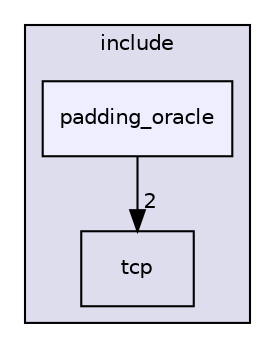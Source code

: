 digraph "include/padding_oracle" {
  compound=true
  node [ fontsize="10", fontname="Helvetica"];
  edge [ labelfontsize="10", labelfontname="Helvetica"];
  subgraph clusterdir_d44c64559bbebec7f509842c48db8b23 {
    graph [ bgcolor="#ddddee", pencolor="black", label="include" fontname="Helvetica", fontsize="10", URL="dir_d44c64559bbebec7f509842c48db8b23.html"]
  dir_b3dc733d48d0b23f39b79d359e3467d7 [shape=box label="tcp" URL="dir_b3dc733d48d0b23f39b79d359e3467d7.html"];
  dir_eb10a7465e4770300b8f682880919d45 [shape=box, label="padding_oracle", style="filled", fillcolor="#eeeeff", pencolor="black", URL="dir_eb10a7465e4770300b8f682880919d45.html"];
  }
  dir_eb10a7465e4770300b8f682880919d45->dir_b3dc733d48d0b23f39b79d359e3467d7 [headlabel="2", labeldistance=1.5 headhref="dir_000005_000006.html"];
}
